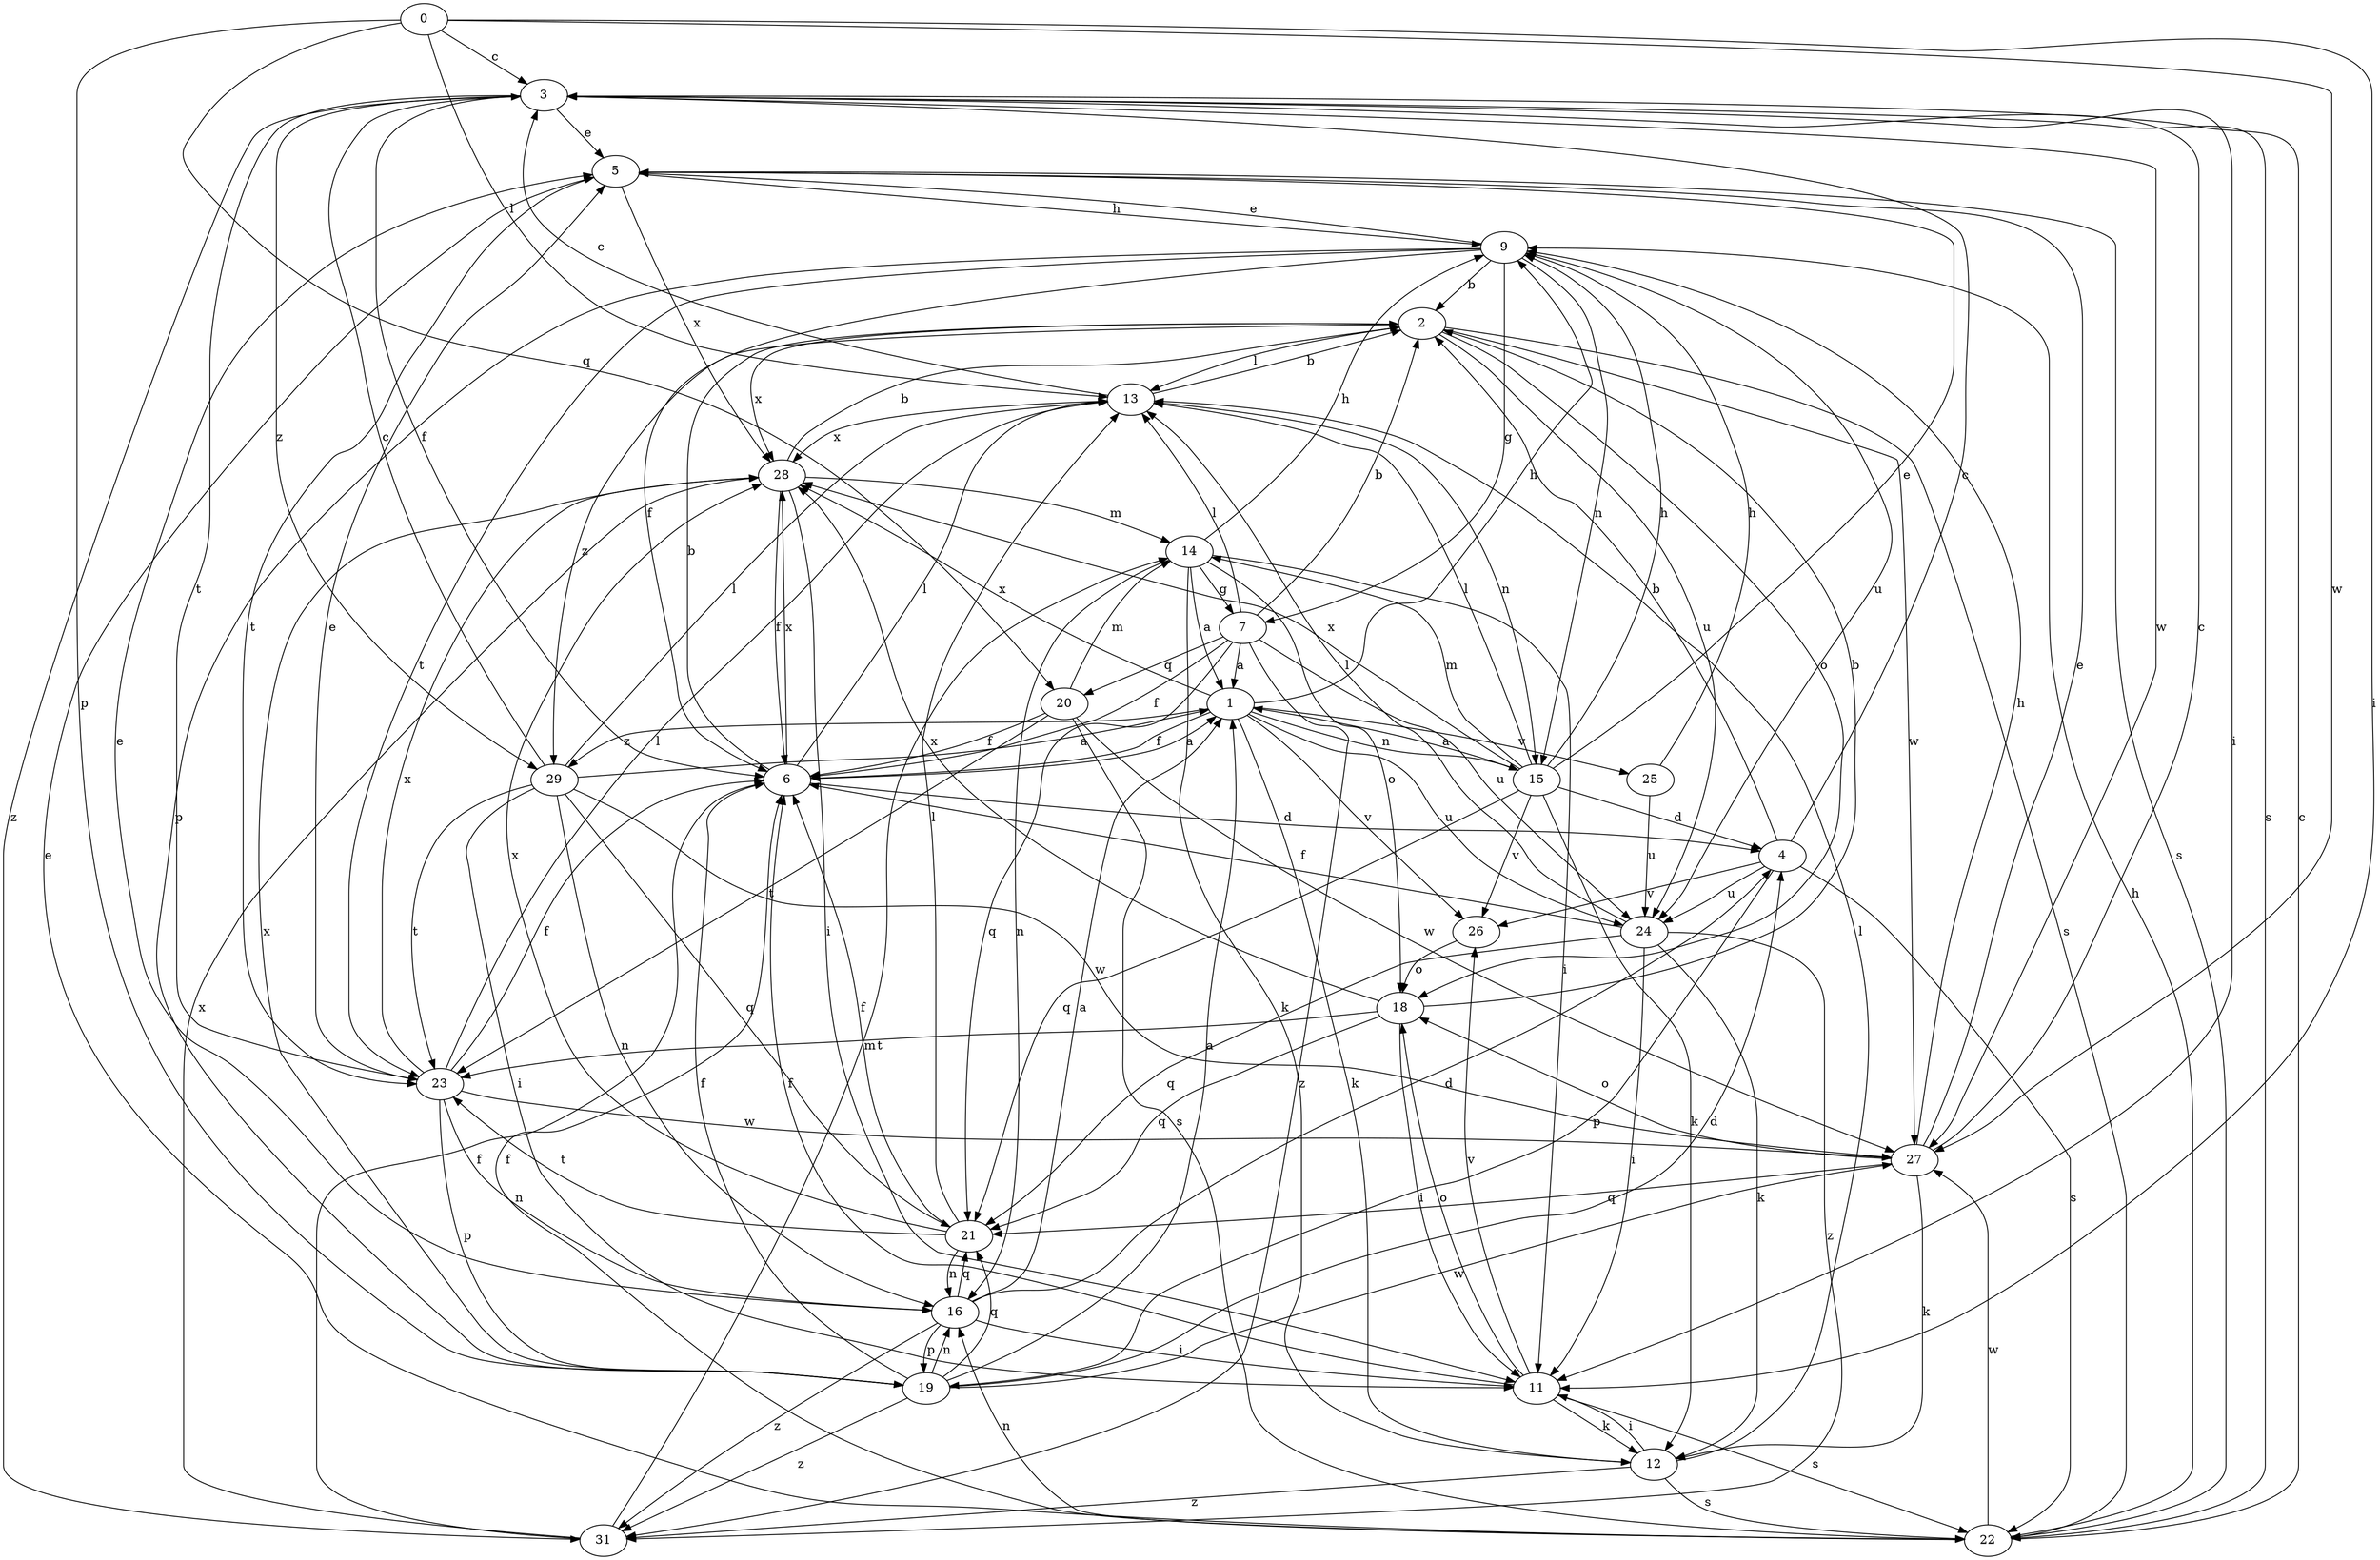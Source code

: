 strict digraph  {
0;
1;
2;
3;
4;
5;
6;
7;
9;
11;
12;
13;
14;
15;
16;
18;
19;
20;
21;
22;
23;
24;
25;
26;
27;
28;
29;
31;
0 -> 3  [label=c];
0 -> 11  [label=i];
0 -> 13  [label=l];
0 -> 19  [label=p];
0 -> 20  [label=q];
0 -> 27  [label=w];
1 -> 6  [label=f];
1 -> 9  [label=h];
1 -> 12  [label=k];
1 -> 15  [label=n];
1 -> 24  [label=u];
1 -> 25  [label=v];
1 -> 26  [label=v];
1 -> 28  [label=x];
1 -> 29  [label=z];
2 -> 13  [label=l];
2 -> 18  [label=o];
2 -> 22  [label=s];
2 -> 24  [label=u];
2 -> 27  [label=w];
2 -> 28  [label=x];
2 -> 29  [label=z];
3 -> 5  [label=e];
3 -> 6  [label=f];
3 -> 11  [label=i];
3 -> 22  [label=s];
3 -> 23  [label=t];
3 -> 27  [label=w];
3 -> 29  [label=z];
3 -> 31  [label=z];
4 -> 2  [label=b];
4 -> 3  [label=c];
4 -> 19  [label=p];
4 -> 22  [label=s];
4 -> 24  [label=u];
4 -> 26  [label=v];
5 -> 9  [label=h];
5 -> 22  [label=s];
5 -> 23  [label=t];
5 -> 28  [label=x];
6 -> 1  [label=a];
6 -> 2  [label=b];
6 -> 4  [label=d];
6 -> 13  [label=l];
6 -> 28  [label=x];
7 -> 1  [label=a];
7 -> 2  [label=b];
7 -> 6  [label=f];
7 -> 13  [label=l];
7 -> 20  [label=q];
7 -> 21  [label=q];
7 -> 24  [label=u];
7 -> 31  [label=z];
9 -> 2  [label=b];
9 -> 5  [label=e];
9 -> 6  [label=f];
9 -> 7  [label=g];
9 -> 15  [label=n];
9 -> 19  [label=p];
9 -> 23  [label=t];
9 -> 24  [label=u];
11 -> 6  [label=f];
11 -> 12  [label=k];
11 -> 18  [label=o];
11 -> 22  [label=s];
11 -> 26  [label=v];
12 -> 11  [label=i];
12 -> 13  [label=l];
12 -> 22  [label=s];
12 -> 31  [label=z];
13 -> 2  [label=b];
13 -> 3  [label=c];
13 -> 15  [label=n];
13 -> 28  [label=x];
14 -> 1  [label=a];
14 -> 7  [label=g];
14 -> 9  [label=h];
14 -> 11  [label=i];
14 -> 12  [label=k];
14 -> 16  [label=n];
14 -> 18  [label=o];
15 -> 1  [label=a];
15 -> 4  [label=d];
15 -> 5  [label=e];
15 -> 9  [label=h];
15 -> 12  [label=k];
15 -> 13  [label=l];
15 -> 14  [label=m];
15 -> 21  [label=q];
15 -> 26  [label=v];
15 -> 28  [label=x];
16 -> 1  [label=a];
16 -> 4  [label=d];
16 -> 5  [label=e];
16 -> 11  [label=i];
16 -> 19  [label=p];
16 -> 21  [label=q];
16 -> 31  [label=z];
18 -> 2  [label=b];
18 -> 11  [label=i];
18 -> 21  [label=q];
18 -> 23  [label=t];
18 -> 28  [label=x];
19 -> 1  [label=a];
19 -> 4  [label=d];
19 -> 6  [label=f];
19 -> 16  [label=n];
19 -> 21  [label=q];
19 -> 27  [label=w];
19 -> 28  [label=x];
19 -> 31  [label=z];
20 -> 6  [label=f];
20 -> 14  [label=m];
20 -> 22  [label=s];
20 -> 23  [label=t];
20 -> 27  [label=w];
21 -> 6  [label=f];
21 -> 13  [label=l];
21 -> 16  [label=n];
21 -> 23  [label=t];
21 -> 28  [label=x];
22 -> 3  [label=c];
22 -> 5  [label=e];
22 -> 6  [label=f];
22 -> 9  [label=h];
22 -> 16  [label=n];
22 -> 27  [label=w];
23 -> 5  [label=e];
23 -> 6  [label=f];
23 -> 13  [label=l];
23 -> 16  [label=n];
23 -> 19  [label=p];
23 -> 27  [label=w];
23 -> 28  [label=x];
24 -> 6  [label=f];
24 -> 11  [label=i];
24 -> 12  [label=k];
24 -> 13  [label=l];
24 -> 21  [label=q];
24 -> 31  [label=z];
25 -> 9  [label=h];
25 -> 24  [label=u];
26 -> 18  [label=o];
27 -> 3  [label=c];
27 -> 5  [label=e];
27 -> 9  [label=h];
27 -> 12  [label=k];
27 -> 18  [label=o];
27 -> 21  [label=q];
28 -> 2  [label=b];
28 -> 6  [label=f];
28 -> 11  [label=i];
28 -> 14  [label=m];
29 -> 1  [label=a];
29 -> 3  [label=c];
29 -> 11  [label=i];
29 -> 13  [label=l];
29 -> 16  [label=n];
29 -> 21  [label=q];
29 -> 23  [label=t];
29 -> 27  [label=w];
31 -> 6  [label=f];
31 -> 14  [label=m];
31 -> 28  [label=x];
}

